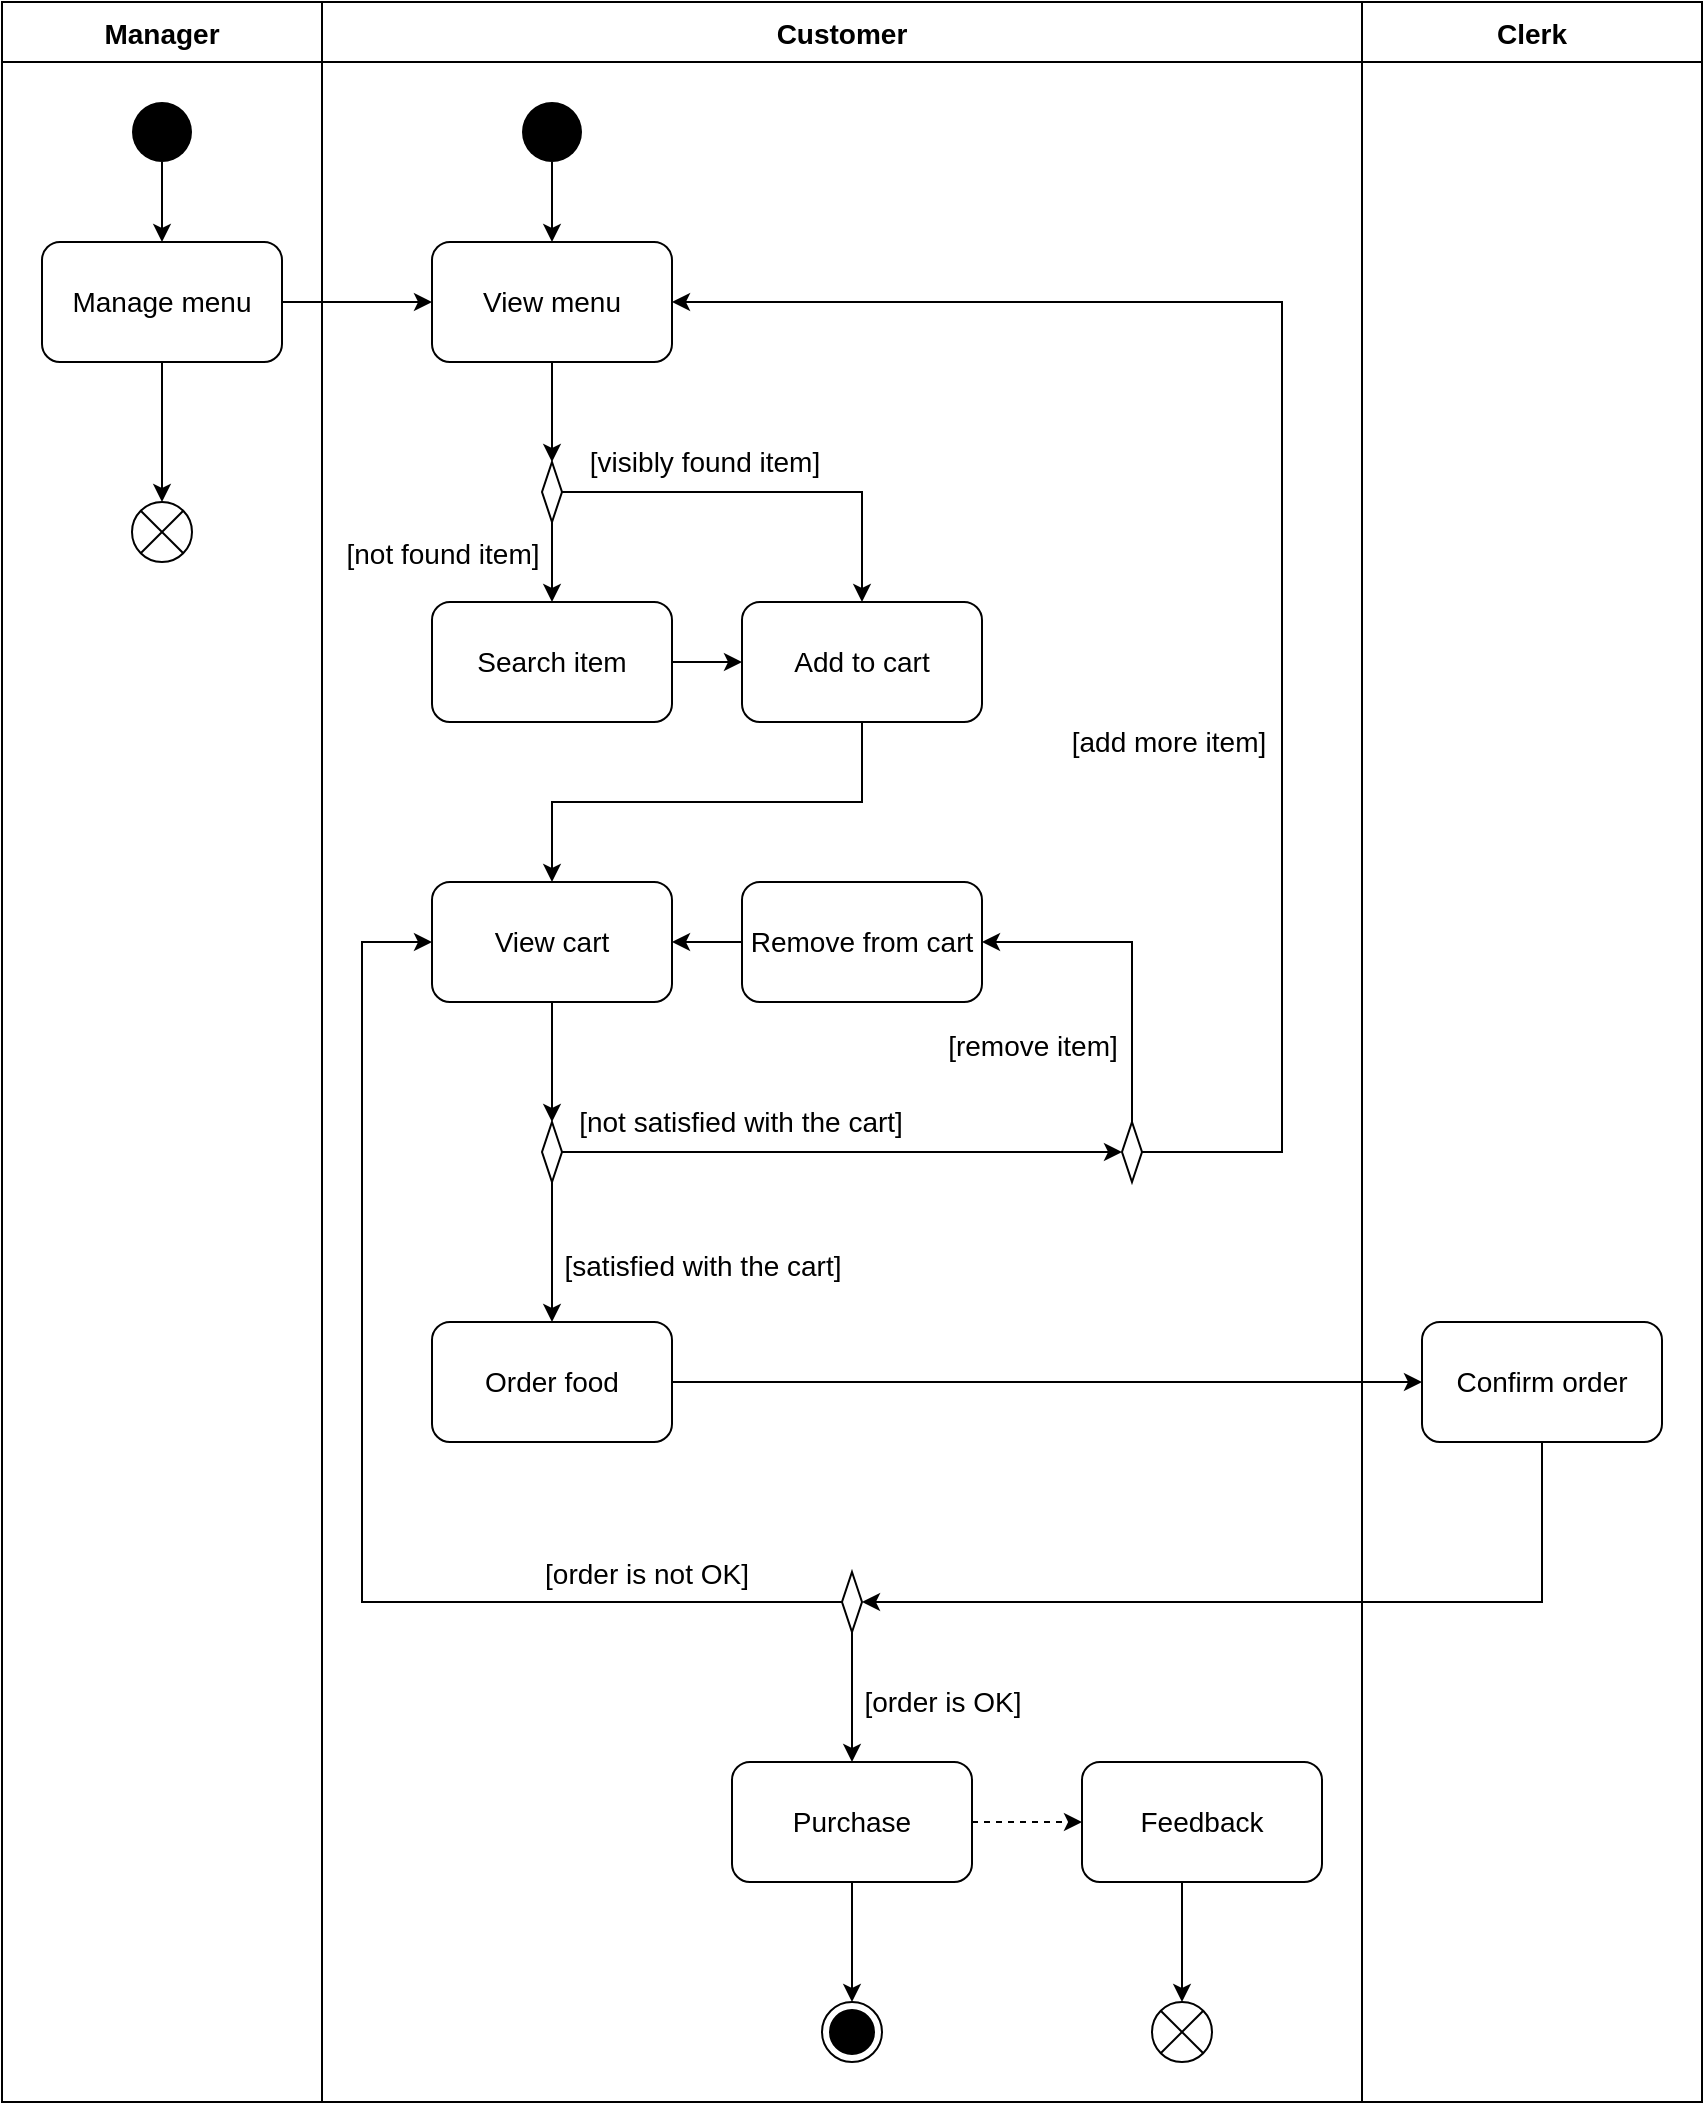 <mxfile>
    <diagram id="HM_hNTSowewXskOLV_WR" name="Page-1">
        <mxGraphModel dx="1000" dy="778" grid="1" gridSize="10" guides="1" tooltips="1" connect="1" arrows="1" fold="1" page="1" pageScale="1" pageWidth="850" pageHeight="1100" math="0" shadow="0">
            <root>
                <mxCell id="0"/>
                <mxCell id="1" parent="0"/>
                <mxCell id="80" value="Clerk" style="swimlane;startSize=30;fontSize=14;" vertex="1" parent="1">
                    <mxGeometry x="680" width="170" height="1050" as="geometry"/>
                </mxCell>
                <mxCell id="26" value="Confirm order" style="rounded=1;whiteSpace=wrap;html=1;fontSize=14;" parent="80" vertex="1">
                    <mxGeometry x="30" y="660" width="120" height="60" as="geometry"/>
                </mxCell>
                <mxCell id="78" value="Customer" style="swimlane;startSize=30;fontSize=14;" vertex="1" parent="1">
                    <mxGeometry x="160" width="520" height="1050" as="geometry"/>
                </mxCell>
                <mxCell id="23" value="Order food" style="rounded=1;whiteSpace=wrap;html=1;fontSize=14;" parent="78" vertex="1">
                    <mxGeometry x="55" y="660" width="120" height="60" as="geometry"/>
                </mxCell>
                <mxCell id="33" value="Remove from cart" style="rounded=1;whiteSpace=wrap;html=1;fontSize=14;" parent="78" vertex="1">
                    <mxGeometry x="210" y="440" width="120" height="60" as="geometry"/>
                </mxCell>
                <mxCell id="61" value="Feedback" style="rounded=1;whiteSpace=wrap;html=1;fontSize=14;" parent="78" vertex="1">
                    <mxGeometry x="380" y="880" width="120" height="60" as="geometry"/>
                </mxCell>
                <mxCell id="70" value="" style="shape=sumEllipse;perimeter=ellipsePerimeter;whiteSpace=wrap;html=1;backgroundOutline=1;" parent="78" vertex="1">
                    <mxGeometry x="415" y="1000" width="30" height="30" as="geometry"/>
                </mxCell>
                <mxCell id="71" style="edgeStyle=elbowEdgeStyle;rounded=0;orthogonalLoop=1;jettySize=auto;html=1;endArrow=classic;endFill=1;" parent="78" source="61" target="70" edge="1">
                    <mxGeometry relative="1" as="geometry"/>
                </mxCell>
                <mxCell id="58" value="Purchase" style="rounded=1;whiteSpace=wrap;html=1;fontSize=14;" parent="78" vertex="1">
                    <mxGeometry x="205" y="880" width="120" height="60" as="geometry"/>
                </mxCell>
                <mxCell id="62" style="edgeStyle=orthogonalEdgeStyle;rounded=0;orthogonalLoop=1;jettySize=auto;html=1;fontSize=14;endArrow=classic;endFill=1;dashed=1;" parent="78" source="58" target="61" edge="1">
                    <mxGeometry relative="1" as="geometry"/>
                </mxCell>
                <mxCell id="63" value="" style="ellipse;html=1;shape=endState;fillColor=#000000;strokeColor=#000000;fontSize=14;" parent="78" vertex="1">
                    <mxGeometry x="250" y="1000" width="30" height="30" as="geometry"/>
                </mxCell>
                <mxCell id="66" style="edgeStyle=orthogonalEdgeStyle;rounded=0;orthogonalLoop=1;jettySize=auto;html=1;fontSize=14;endArrow=classic;endFill=1;" parent="78" source="58" target="63" edge="1">
                    <mxGeometry relative="1" as="geometry">
                        <mxPoint x="495" y="905" as="targetPoint"/>
                    </mxGeometry>
                </mxCell>
                <mxCell id="28" value="" style="rhombus;whiteSpace=wrap;html=1;fontSize=14;" parent="78" vertex="1">
                    <mxGeometry x="260" y="785" width="10" height="30" as="geometry"/>
                </mxCell>
                <mxCell id="59" value="[order is OK]" style="edgeStyle=orthogonalEdgeStyle;rounded=0;orthogonalLoop=1;jettySize=auto;html=1;fontSize=14;endArrow=classic;endFill=1;" parent="78" source="28" target="58" edge="1">
                    <mxGeometry x="0.077" y="45" relative="1" as="geometry">
                        <mxPoint as="offset"/>
                    </mxGeometry>
                </mxCell>
                <mxCell id="5" style="edgeStyle=orthogonalEdgeStyle;rounded=0;orthogonalLoop=1;jettySize=auto;html=1;fontSize=14;" parent="1" source="2" target="3" edge="1">
                    <mxGeometry relative="1" as="geometry">
                        <mxPoint x="315" y="150" as="targetPoint"/>
                    </mxGeometry>
                </mxCell>
                <mxCell id="2" value="" style="ellipse;fillColor=#000000;strokeColor=none;fontSize=14;" parent="1" vertex="1">
                    <mxGeometry x="260" y="50" width="30" height="30" as="geometry"/>
                </mxCell>
                <mxCell id="8" style="edgeStyle=elbowEdgeStyle;rounded=0;orthogonalLoop=1;jettySize=auto;html=1;endArrow=classic;endFill=1;fontSize=14;" parent="1" source="3" target="6" edge="1">
                    <mxGeometry relative="1" as="geometry">
                        <mxPoint x="275" y="270" as="targetPoint"/>
                    </mxGeometry>
                </mxCell>
                <mxCell id="11" value="[visibly found item]" style="edgeStyle=elbowEdgeStyle;rounded=0;orthogonalLoop=1;jettySize=auto;html=1;endArrow=classic;endFill=1;fontSize=14;" parent="1" source="6" target="15" edge="1">
                    <mxGeometry x="-0.317" y="15" relative="1" as="geometry">
                        <mxPoint x="350" y="550" as="targetPoint"/>
                        <mxPoint x="350" y="250" as="sourcePoint"/>
                        <Array as="points">
                            <mxPoint x="430" y="330"/>
                        </Array>
                        <mxPoint x="1" as="offset"/>
                    </mxGeometry>
                </mxCell>
                <mxCell id="3" value="View menu" style="rounded=1;whiteSpace=wrap;html=1;fontSize=14;" parent="1" vertex="1">
                    <mxGeometry x="215" y="120" width="120" height="60" as="geometry"/>
                </mxCell>
                <mxCell id="16" style="edgeStyle=elbowEdgeStyle;rounded=0;orthogonalLoop=1;jettySize=auto;html=1;fontSize=14;endArrow=classic;endFill=1;" parent="1" source="4" target="15" edge="1">
                    <mxGeometry relative="1" as="geometry"/>
                </mxCell>
                <mxCell id="4" value="Search item" style="rounded=1;whiteSpace=wrap;html=1;fontSize=14;" parent="1" vertex="1">
                    <mxGeometry x="215" y="300" width="120" height="60" as="geometry"/>
                </mxCell>
                <mxCell id="9" value="[not found item]" style="edgeStyle=elbowEdgeStyle;rounded=0;orthogonalLoop=1;jettySize=auto;html=1;endArrow=classic;endFill=1;fontSize=14;" parent="1" source="6" target="4" edge="1">
                    <mxGeometry x="-0.2" y="-55" relative="1" as="geometry">
                        <mxPoint as="offset"/>
                    </mxGeometry>
                </mxCell>
                <mxCell id="6" value="" style="rhombus;whiteSpace=wrap;html=1;fontSize=14;" parent="1" vertex="1">
                    <mxGeometry x="270" y="230" width="10" height="30" as="geometry"/>
                </mxCell>
                <mxCell id="52" style="edgeStyle=elbowEdgeStyle;rounded=0;orthogonalLoop=1;jettySize=auto;html=1;fontSize=14;endArrow=classic;endFill=1;elbow=vertical;" parent="1" source="15" target="47" edge="1">
                    <mxGeometry relative="1" as="geometry"/>
                </mxCell>
                <mxCell id="15" value="Add to cart" style="rounded=1;whiteSpace=wrap;html=1;fontSize=14;" parent="1" vertex="1">
                    <mxGeometry x="370" y="300" width="120" height="60" as="geometry"/>
                </mxCell>
                <mxCell id="31" value="[not satisfied with the cart]" style="edgeStyle=orthogonalEdgeStyle;rounded=0;orthogonalLoop=1;jettySize=auto;html=1;fontSize=14;endArrow=classic;endFill=1;" parent="1" source="17" target="30" edge="1">
                    <mxGeometry x="-0.357" y="15" relative="1" as="geometry">
                        <mxPoint x="520" y="705" as="targetPoint"/>
                        <mxPoint x="-1" as="offset"/>
                    </mxGeometry>
                </mxCell>
                <mxCell id="49" value="[satisfied with the cart]" style="edgeStyle=elbowEdgeStyle;rounded=0;orthogonalLoop=1;jettySize=auto;html=1;fontSize=14;endArrow=classic;endFill=1;" parent="1" source="17" target="23" edge="1">
                    <mxGeometry x="0.206" y="75" relative="1" as="geometry">
                        <mxPoint x="315" y="950" as="targetPoint"/>
                        <mxPoint as="offset"/>
                    </mxGeometry>
                </mxCell>
                <mxCell id="17" value="" style="rhombus;whiteSpace=wrap;html=1;fontSize=14;" parent="1" vertex="1">
                    <mxGeometry x="270" y="560" width="10" height="30" as="geometry"/>
                </mxCell>
                <mxCell id="27" style="edgeStyle=elbowEdgeStyle;rounded=0;orthogonalLoop=1;jettySize=auto;html=1;fontSize=14;endArrow=classic;endFill=1;" parent="1" source="23" target="26" edge="1">
                    <mxGeometry relative="1" as="geometry">
                        <mxPoint x="225" y="1120" as="targetPoint"/>
                    </mxGeometry>
                </mxCell>
                <mxCell id="45" style="edgeStyle=elbowEdgeStyle;rounded=0;orthogonalLoop=1;jettySize=auto;html=1;fontSize=14;endArrow=classic;endFill=1;" parent="1" source="26" target="28" edge="1">
                    <mxGeometry relative="1" as="geometry">
                        <Array as="points">
                            <mxPoint x="770" y="800"/>
                            <mxPoint x="740" y="750"/>
                        </Array>
                    </mxGeometry>
                </mxCell>
                <mxCell id="56" value="[order is not OK]" style="edgeStyle=elbowEdgeStyle;rounded=0;orthogonalLoop=1;jettySize=auto;html=1;fontSize=14;endArrow=classic;endFill=1;" parent="1" source="28" target="47" edge="1">
                    <mxGeometry x="-0.677" y="-14" relative="1" as="geometry">
                        <Array as="points">
                            <mxPoint x="180" y="630"/>
                        </Array>
                        <mxPoint x="-1" as="offset"/>
                    </mxGeometry>
                </mxCell>
                <mxCell id="34" value="[add more item]" style="edgeStyle=elbowEdgeStyle;rounded=0;orthogonalLoop=1;jettySize=auto;html=1;fontSize=14;endArrow=classic;endFill=1;" parent="1" source="30" target="3" edge="1">
                    <mxGeometry x="-0.312" y="57" relative="1" as="geometry">
                        <Array as="points">
                            <mxPoint x="640" y="390"/>
                        </Array>
                        <mxPoint x="615" y="855" as="sourcePoint"/>
                        <mxPoint as="offset"/>
                    </mxGeometry>
                </mxCell>
                <mxCell id="30" value="" style="rhombus;whiteSpace=wrap;html=1;fontSize=14;" parent="1" vertex="1">
                    <mxGeometry x="560" y="560" width="10" height="30" as="geometry"/>
                </mxCell>
                <mxCell id="53" style="edgeStyle=elbowEdgeStyle;rounded=0;orthogonalLoop=1;jettySize=auto;html=1;fontSize=14;endArrow=classic;endFill=1;" parent="1" source="33" target="47" edge="1">
                    <mxGeometry relative="1" as="geometry"/>
                </mxCell>
                <mxCell id="54" value="[remove item]" style="edgeStyle=elbowEdgeStyle;rounded=0;orthogonalLoop=1;jettySize=auto;html=1;fontSize=14;endArrow=classic;endFill=1;" parent="1" source="30" target="33" edge="1">
                    <mxGeometry x="-0.551" y="50" relative="1" as="geometry">
                        <Array as="points">
                            <mxPoint x="565" y="520"/>
                            <mxPoint x="710" y="510"/>
                            <mxPoint x="645" y="530"/>
                        </Array>
                        <mxPoint y="-1" as="offset"/>
                    </mxGeometry>
                </mxCell>
                <mxCell id="51" style="edgeStyle=elbowEdgeStyle;rounded=0;orthogonalLoop=1;jettySize=auto;html=1;fontSize=14;endArrow=classic;endFill=1;" parent="1" source="47" target="17" edge="1">
                    <mxGeometry relative="1" as="geometry">
                        <mxPoint x="273" y="750" as="targetPoint"/>
                    </mxGeometry>
                </mxCell>
                <mxCell id="47" value="View cart" style="rounded=1;whiteSpace=wrap;html=1;fontSize=14;" parent="1" vertex="1">
                    <mxGeometry x="215" y="440" width="120" height="60" as="geometry"/>
                </mxCell>
                <mxCell id="81" value="Manager" style="swimlane;startSize=30;fontSize=14;" vertex="1" parent="1">
                    <mxGeometry width="160" height="1050" as="geometry"/>
                </mxCell>
                <mxCell id="87" style="edgeStyle=elbowEdgeStyle;rounded=0;orthogonalLoop=1;jettySize=auto;elbow=vertical;html=1;fontSize=14;" edge="1" parent="81" source="82" target="86">
                    <mxGeometry relative="1" as="geometry"/>
                </mxCell>
                <mxCell id="82" value="Manage menu" style="rounded=1;whiteSpace=wrap;html=1;fontSize=14;" vertex="1" parent="81">
                    <mxGeometry x="20" y="120" width="120" height="60" as="geometry"/>
                </mxCell>
                <mxCell id="84" style="edgeStyle=elbowEdgeStyle;rounded=0;orthogonalLoop=1;jettySize=auto;elbow=vertical;html=1;fontSize=14;" edge="1" parent="81" source="83" target="82">
                    <mxGeometry relative="1" as="geometry"/>
                </mxCell>
                <mxCell id="83" value="" style="ellipse;fillColor=#000000;strokeColor=none;fontSize=14;" vertex="1" parent="81">
                    <mxGeometry x="65" y="50" width="30" height="30" as="geometry"/>
                </mxCell>
                <mxCell id="86" value="" style="shape=sumEllipse;perimeter=ellipsePerimeter;whiteSpace=wrap;html=1;backgroundOutline=1;fontSize=14;" vertex="1" parent="81">
                    <mxGeometry x="65" y="250" width="30" height="30" as="geometry"/>
                </mxCell>
                <mxCell id="85" style="edgeStyle=elbowEdgeStyle;rounded=0;orthogonalLoop=1;jettySize=auto;elbow=vertical;html=1;fontSize=14;" edge="1" parent="1" source="82" target="3">
                    <mxGeometry relative="1" as="geometry"/>
                </mxCell>
            </root>
        </mxGraphModel>
    </diagram>
</mxfile>